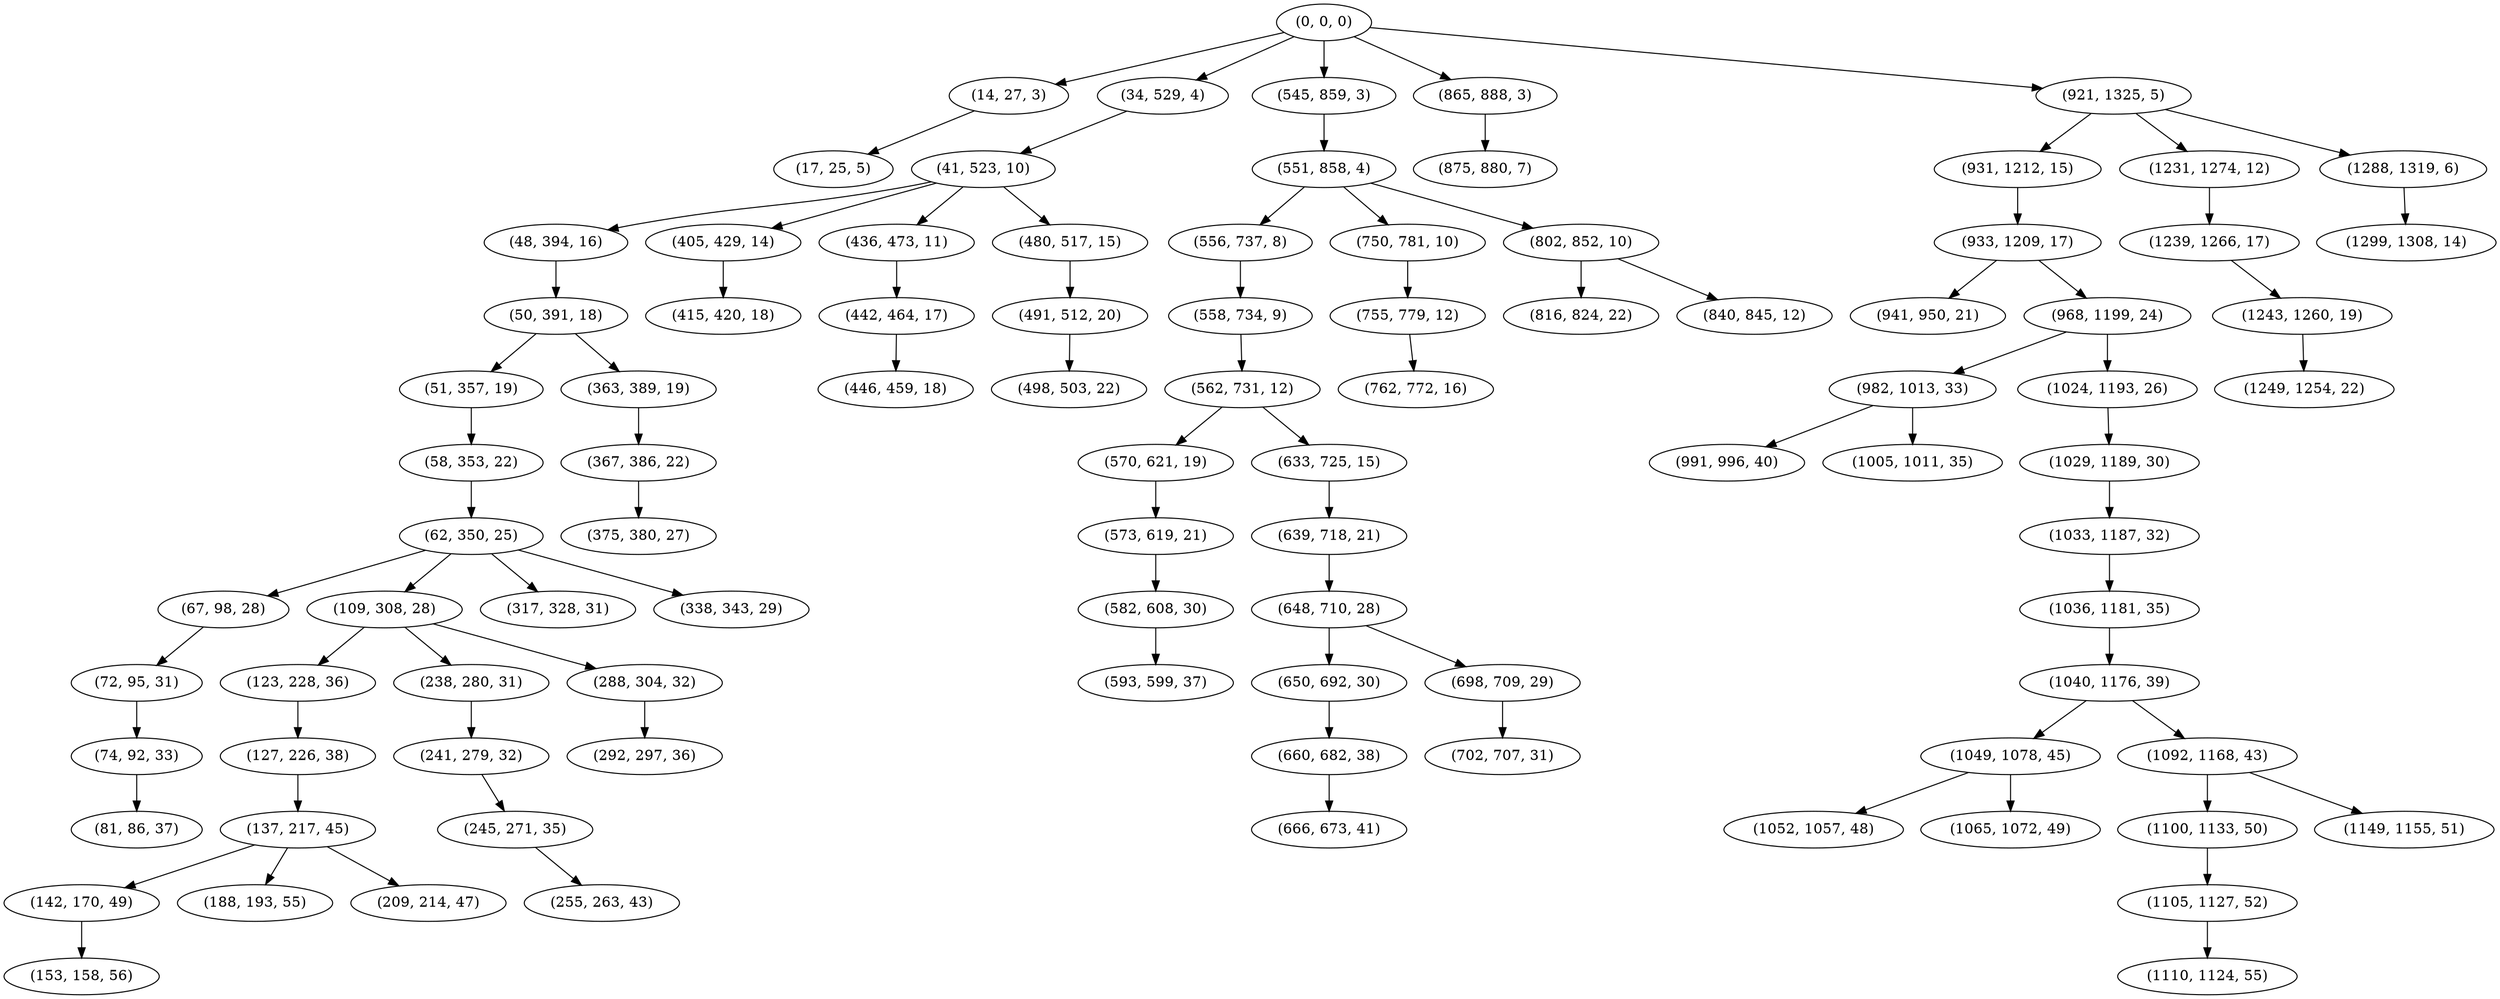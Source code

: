 digraph tree {
    "(0, 0, 0)";
    "(14, 27, 3)";
    "(17, 25, 5)";
    "(34, 529, 4)";
    "(41, 523, 10)";
    "(48, 394, 16)";
    "(50, 391, 18)";
    "(51, 357, 19)";
    "(58, 353, 22)";
    "(62, 350, 25)";
    "(67, 98, 28)";
    "(72, 95, 31)";
    "(74, 92, 33)";
    "(81, 86, 37)";
    "(109, 308, 28)";
    "(123, 228, 36)";
    "(127, 226, 38)";
    "(137, 217, 45)";
    "(142, 170, 49)";
    "(153, 158, 56)";
    "(188, 193, 55)";
    "(209, 214, 47)";
    "(238, 280, 31)";
    "(241, 279, 32)";
    "(245, 271, 35)";
    "(255, 263, 43)";
    "(288, 304, 32)";
    "(292, 297, 36)";
    "(317, 328, 31)";
    "(338, 343, 29)";
    "(363, 389, 19)";
    "(367, 386, 22)";
    "(375, 380, 27)";
    "(405, 429, 14)";
    "(415, 420, 18)";
    "(436, 473, 11)";
    "(442, 464, 17)";
    "(446, 459, 18)";
    "(480, 517, 15)";
    "(491, 512, 20)";
    "(498, 503, 22)";
    "(545, 859, 3)";
    "(551, 858, 4)";
    "(556, 737, 8)";
    "(558, 734, 9)";
    "(562, 731, 12)";
    "(570, 621, 19)";
    "(573, 619, 21)";
    "(582, 608, 30)";
    "(593, 599, 37)";
    "(633, 725, 15)";
    "(639, 718, 21)";
    "(648, 710, 28)";
    "(650, 692, 30)";
    "(660, 682, 38)";
    "(666, 673, 41)";
    "(698, 709, 29)";
    "(702, 707, 31)";
    "(750, 781, 10)";
    "(755, 779, 12)";
    "(762, 772, 16)";
    "(802, 852, 10)";
    "(816, 824, 22)";
    "(840, 845, 12)";
    "(865, 888, 3)";
    "(875, 880, 7)";
    "(921, 1325, 5)";
    "(931, 1212, 15)";
    "(933, 1209, 17)";
    "(941, 950, 21)";
    "(968, 1199, 24)";
    "(982, 1013, 33)";
    "(991, 996, 40)";
    "(1005, 1011, 35)";
    "(1024, 1193, 26)";
    "(1029, 1189, 30)";
    "(1033, 1187, 32)";
    "(1036, 1181, 35)";
    "(1040, 1176, 39)";
    "(1049, 1078, 45)";
    "(1052, 1057, 48)";
    "(1065, 1072, 49)";
    "(1092, 1168, 43)";
    "(1100, 1133, 50)";
    "(1105, 1127, 52)";
    "(1110, 1124, 55)";
    "(1149, 1155, 51)";
    "(1231, 1274, 12)";
    "(1239, 1266, 17)";
    "(1243, 1260, 19)";
    "(1249, 1254, 22)";
    "(1288, 1319, 6)";
    "(1299, 1308, 14)";
    "(0, 0, 0)" -> "(14, 27, 3)";
    "(0, 0, 0)" -> "(34, 529, 4)";
    "(0, 0, 0)" -> "(545, 859, 3)";
    "(0, 0, 0)" -> "(865, 888, 3)";
    "(0, 0, 0)" -> "(921, 1325, 5)";
    "(14, 27, 3)" -> "(17, 25, 5)";
    "(34, 529, 4)" -> "(41, 523, 10)";
    "(41, 523, 10)" -> "(48, 394, 16)";
    "(41, 523, 10)" -> "(405, 429, 14)";
    "(41, 523, 10)" -> "(436, 473, 11)";
    "(41, 523, 10)" -> "(480, 517, 15)";
    "(48, 394, 16)" -> "(50, 391, 18)";
    "(50, 391, 18)" -> "(51, 357, 19)";
    "(50, 391, 18)" -> "(363, 389, 19)";
    "(51, 357, 19)" -> "(58, 353, 22)";
    "(58, 353, 22)" -> "(62, 350, 25)";
    "(62, 350, 25)" -> "(67, 98, 28)";
    "(62, 350, 25)" -> "(109, 308, 28)";
    "(62, 350, 25)" -> "(317, 328, 31)";
    "(62, 350, 25)" -> "(338, 343, 29)";
    "(67, 98, 28)" -> "(72, 95, 31)";
    "(72, 95, 31)" -> "(74, 92, 33)";
    "(74, 92, 33)" -> "(81, 86, 37)";
    "(109, 308, 28)" -> "(123, 228, 36)";
    "(109, 308, 28)" -> "(238, 280, 31)";
    "(109, 308, 28)" -> "(288, 304, 32)";
    "(123, 228, 36)" -> "(127, 226, 38)";
    "(127, 226, 38)" -> "(137, 217, 45)";
    "(137, 217, 45)" -> "(142, 170, 49)";
    "(137, 217, 45)" -> "(188, 193, 55)";
    "(137, 217, 45)" -> "(209, 214, 47)";
    "(142, 170, 49)" -> "(153, 158, 56)";
    "(238, 280, 31)" -> "(241, 279, 32)";
    "(241, 279, 32)" -> "(245, 271, 35)";
    "(245, 271, 35)" -> "(255, 263, 43)";
    "(288, 304, 32)" -> "(292, 297, 36)";
    "(363, 389, 19)" -> "(367, 386, 22)";
    "(367, 386, 22)" -> "(375, 380, 27)";
    "(405, 429, 14)" -> "(415, 420, 18)";
    "(436, 473, 11)" -> "(442, 464, 17)";
    "(442, 464, 17)" -> "(446, 459, 18)";
    "(480, 517, 15)" -> "(491, 512, 20)";
    "(491, 512, 20)" -> "(498, 503, 22)";
    "(545, 859, 3)" -> "(551, 858, 4)";
    "(551, 858, 4)" -> "(556, 737, 8)";
    "(551, 858, 4)" -> "(750, 781, 10)";
    "(551, 858, 4)" -> "(802, 852, 10)";
    "(556, 737, 8)" -> "(558, 734, 9)";
    "(558, 734, 9)" -> "(562, 731, 12)";
    "(562, 731, 12)" -> "(570, 621, 19)";
    "(562, 731, 12)" -> "(633, 725, 15)";
    "(570, 621, 19)" -> "(573, 619, 21)";
    "(573, 619, 21)" -> "(582, 608, 30)";
    "(582, 608, 30)" -> "(593, 599, 37)";
    "(633, 725, 15)" -> "(639, 718, 21)";
    "(639, 718, 21)" -> "(648, 710, 28)";
    "(648, 710, 28)" -> "(650, 692, 30)";
    "(648, 710, 28)" -> "(698, 709, 29)";
    "(650, 692, 30)" -> "(660, 682, 38)";
    "(660, 682, 38)" -> "(666, 673, 41)";
    "(698, 709, 29)" -> "(702, 707, 31)";
    "(750, 781, 10)" -> "(755, 779, 12)";
    "(755, 779, 12)" -> "(762, 772, 16)";
    "(802, 852, 10)" -> "(816, 824, 22)";
    "(802, 852, 10)" -> "(840, 845, 12)";
    "(865, 888, 3)" -> "(875, 880, 7)";
    "(921, 1325, 5)" -> "(931, 1212, 15)";
    "(921, 1325, 5)" -> "(1231, 1274, 12)";
    "(921, 1325, 5)" -> "(1288, 1319, 6)";
    "(931, 1212, 15)" -> "(933, 1209, 17)";
    "(933, 1209, 17)" -> "(941, 950, 21)";
    "(933, 1209, 17)" -> "(968, 1199, 24)";
    "(968, 1199, 24)" -> "(982, 1013, 33)";
    "(968, 1199, 24)" -> "(1024, 1193, 26)";
    "(982, 1013, 33)" -> "(991, 996, 40)";
    "(982, 1013, 33)" -> "(1005, 1011, 35)";
    "(1024, 1193, 26)" -> "(1029, 1189, 30)";
    "(1029, 1189, 30)" -> "(1033, 1187, 32)";
    "(1033, 1187, 32)" -> "(1036, 1181, 35)";
    "(1036, 1181, 35)" -> "(1040, 1176, 39)";
    "(1040, 1176, 39)" -> "(1049, 1078, 45)";
    "(1040, 1176, 39)" -> "(1092, 1168, 43)";
    "(1049, 1078, 45)" -> "(1052, 1057, 48)";
    "(1049, 1078, 45)" -> "(1065, 1072, 49)";
    "(1092, 1168, 43)" -> "(1100, 1133, 50)";
    "(1092, 1168, 43)" -> "(1149, 1155, 51)";
    "(1100, 1133, 50)" -> "(1105, 1127, 52)";
    "(1105, 1127, 52)" -> "(1110, 1124, 55)";
    "(1231, 1274, 12)" -> "(1239, 1266, 17)";
    "(1239, 1266, 17)" -> "(1243, 1260, 19)";
    "(1243, 1260, 19)" -> "(1249, 1254, 22)";
    "(1288, 1319, 6)" -> "(1299, 1308, 14)";
}
